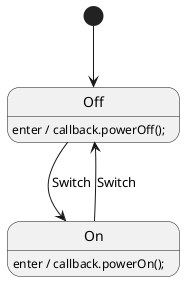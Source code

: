 @startuml
[*] --> Off
Off --> On : Switch
On --> Off : Switch

On: enter / callback.powerOn();
Off: enter / callback.powerOff();
@enduml